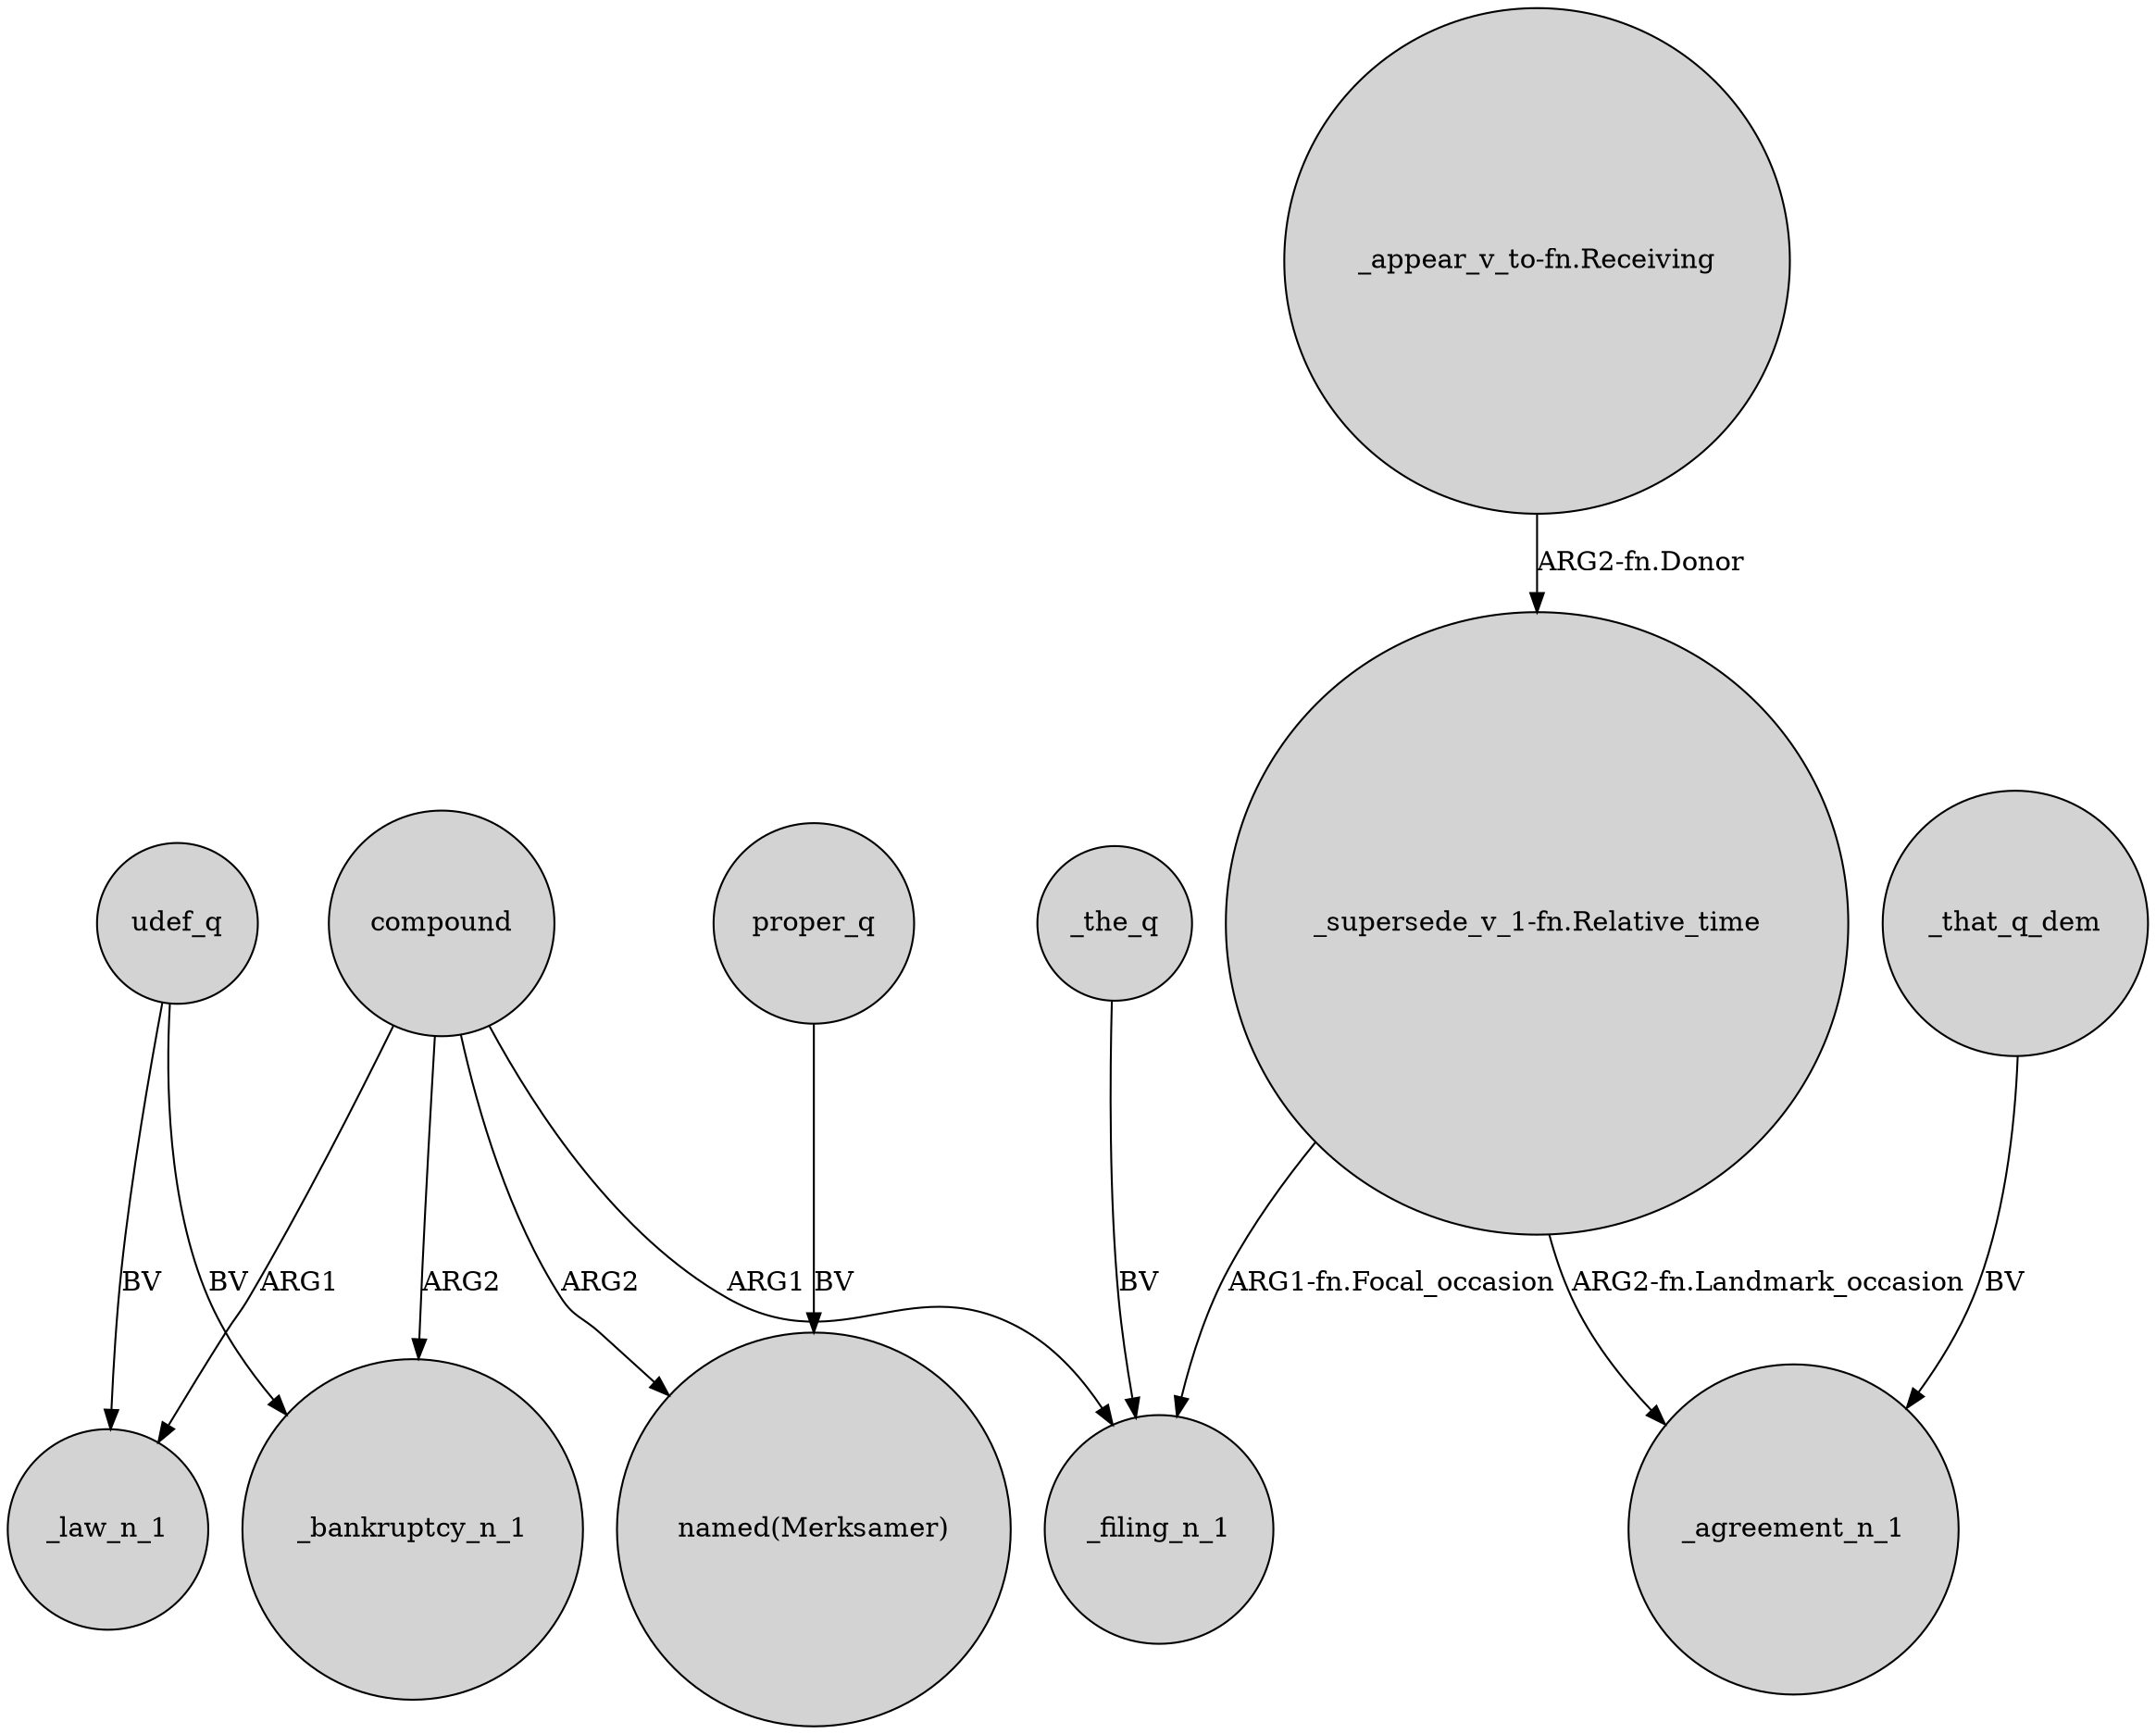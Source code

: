 digraph {
	node [shape=circle style=filled]
	"_supersede_v_1-fn.Relative_time" -> _filing_n_1 [label="ARG1-fn.Focal_occasion"]
	compound -> _law_n_1 [label=ARG1]
	udef_q -> _bankruptcy_n_1 [label=BV]
	compound -> _filing_n_1 [label=ARG1]
	udef_q -> _law_n_1 [label=BV]
	compound -> _bankruptcy_n_1 [label=ARG2]
	compound -> "named(Merksamer)" [label=ARG2]
	"_appear_v_to-fn.Receiving" -> "_supersede_v_1-fn.Relative_time" [label="ARG2-fn.Donor"]
	_the_q -> _filing_n_1 [label=BV]
	_that_q_dem -> _agreement_n_1 [label=BV]
	"_supersede_v_1-fn.Relative_time" -> _agreement_n_1 [label="ARG2-fn.Landmark_occasion"]
	proper_q -> "named(Merksamer)" [label=BV]
}
